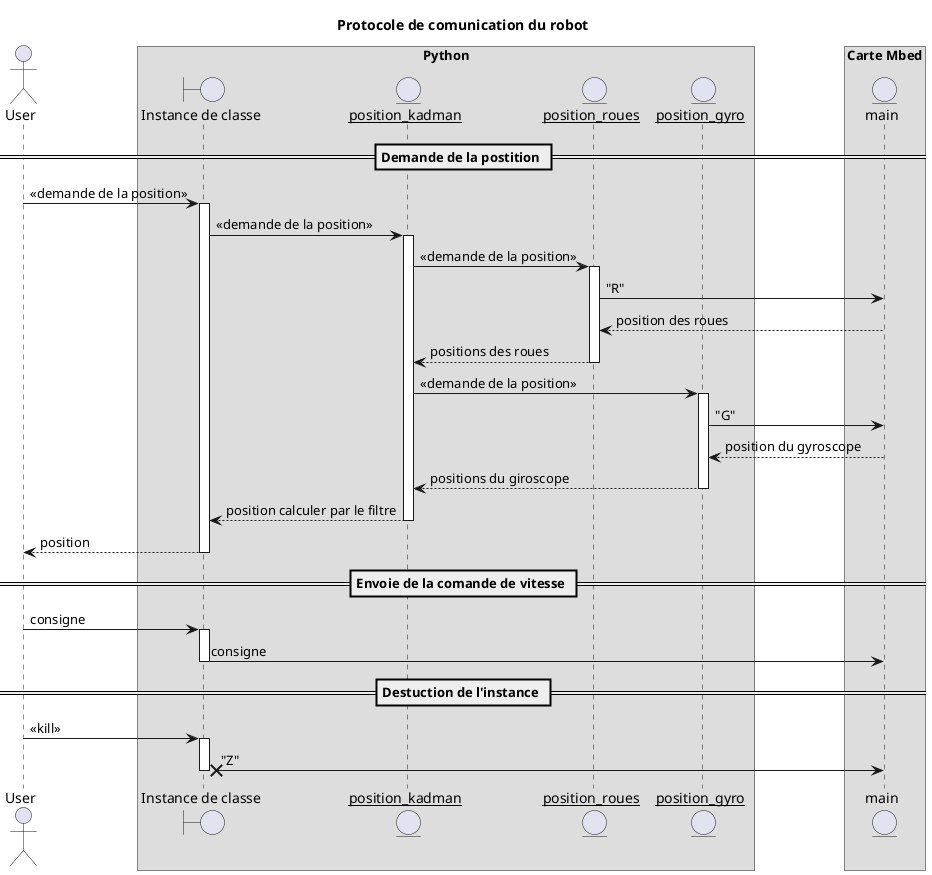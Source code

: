 @startuml

title Protocole de comunication du robot

actor User
box "Python"
boundary "Instance de classe" as instance
entity "__position_kadman__" as pos_kad
entity "__position_roues__" as pos_roue
entity "__position_gyro__" as pos_gyro
end box
box "Carte Mbed"
entity main
end box




== Demande de la postition ==

    User -> instance ++: <<demande de la position>>
    instance -> pos_kad ++: <<demande de la position>>
    pos_kad -> pos_roue ++: <<demande de la position>>
    pos_roue -> main : "R"
    main --> pos_roue : position des roues
    return positions des roues
    
    pos_kad -> pos_gyro ++: <<demande de la position>>
    pos_gyro -> main : "G"
    main --> pos_gyro : position du gyroscope
    return positions du giroscope
    
    return position calculer par le filtre
    
    return position

== Envoie de la comande de vitesse ==

User -> instance ++: consigne
instance -> main --: consigne

== Destuction de l'instance ==

User -> instance ++: <<kill>>
instance x-> main --: "Z"

@enduml